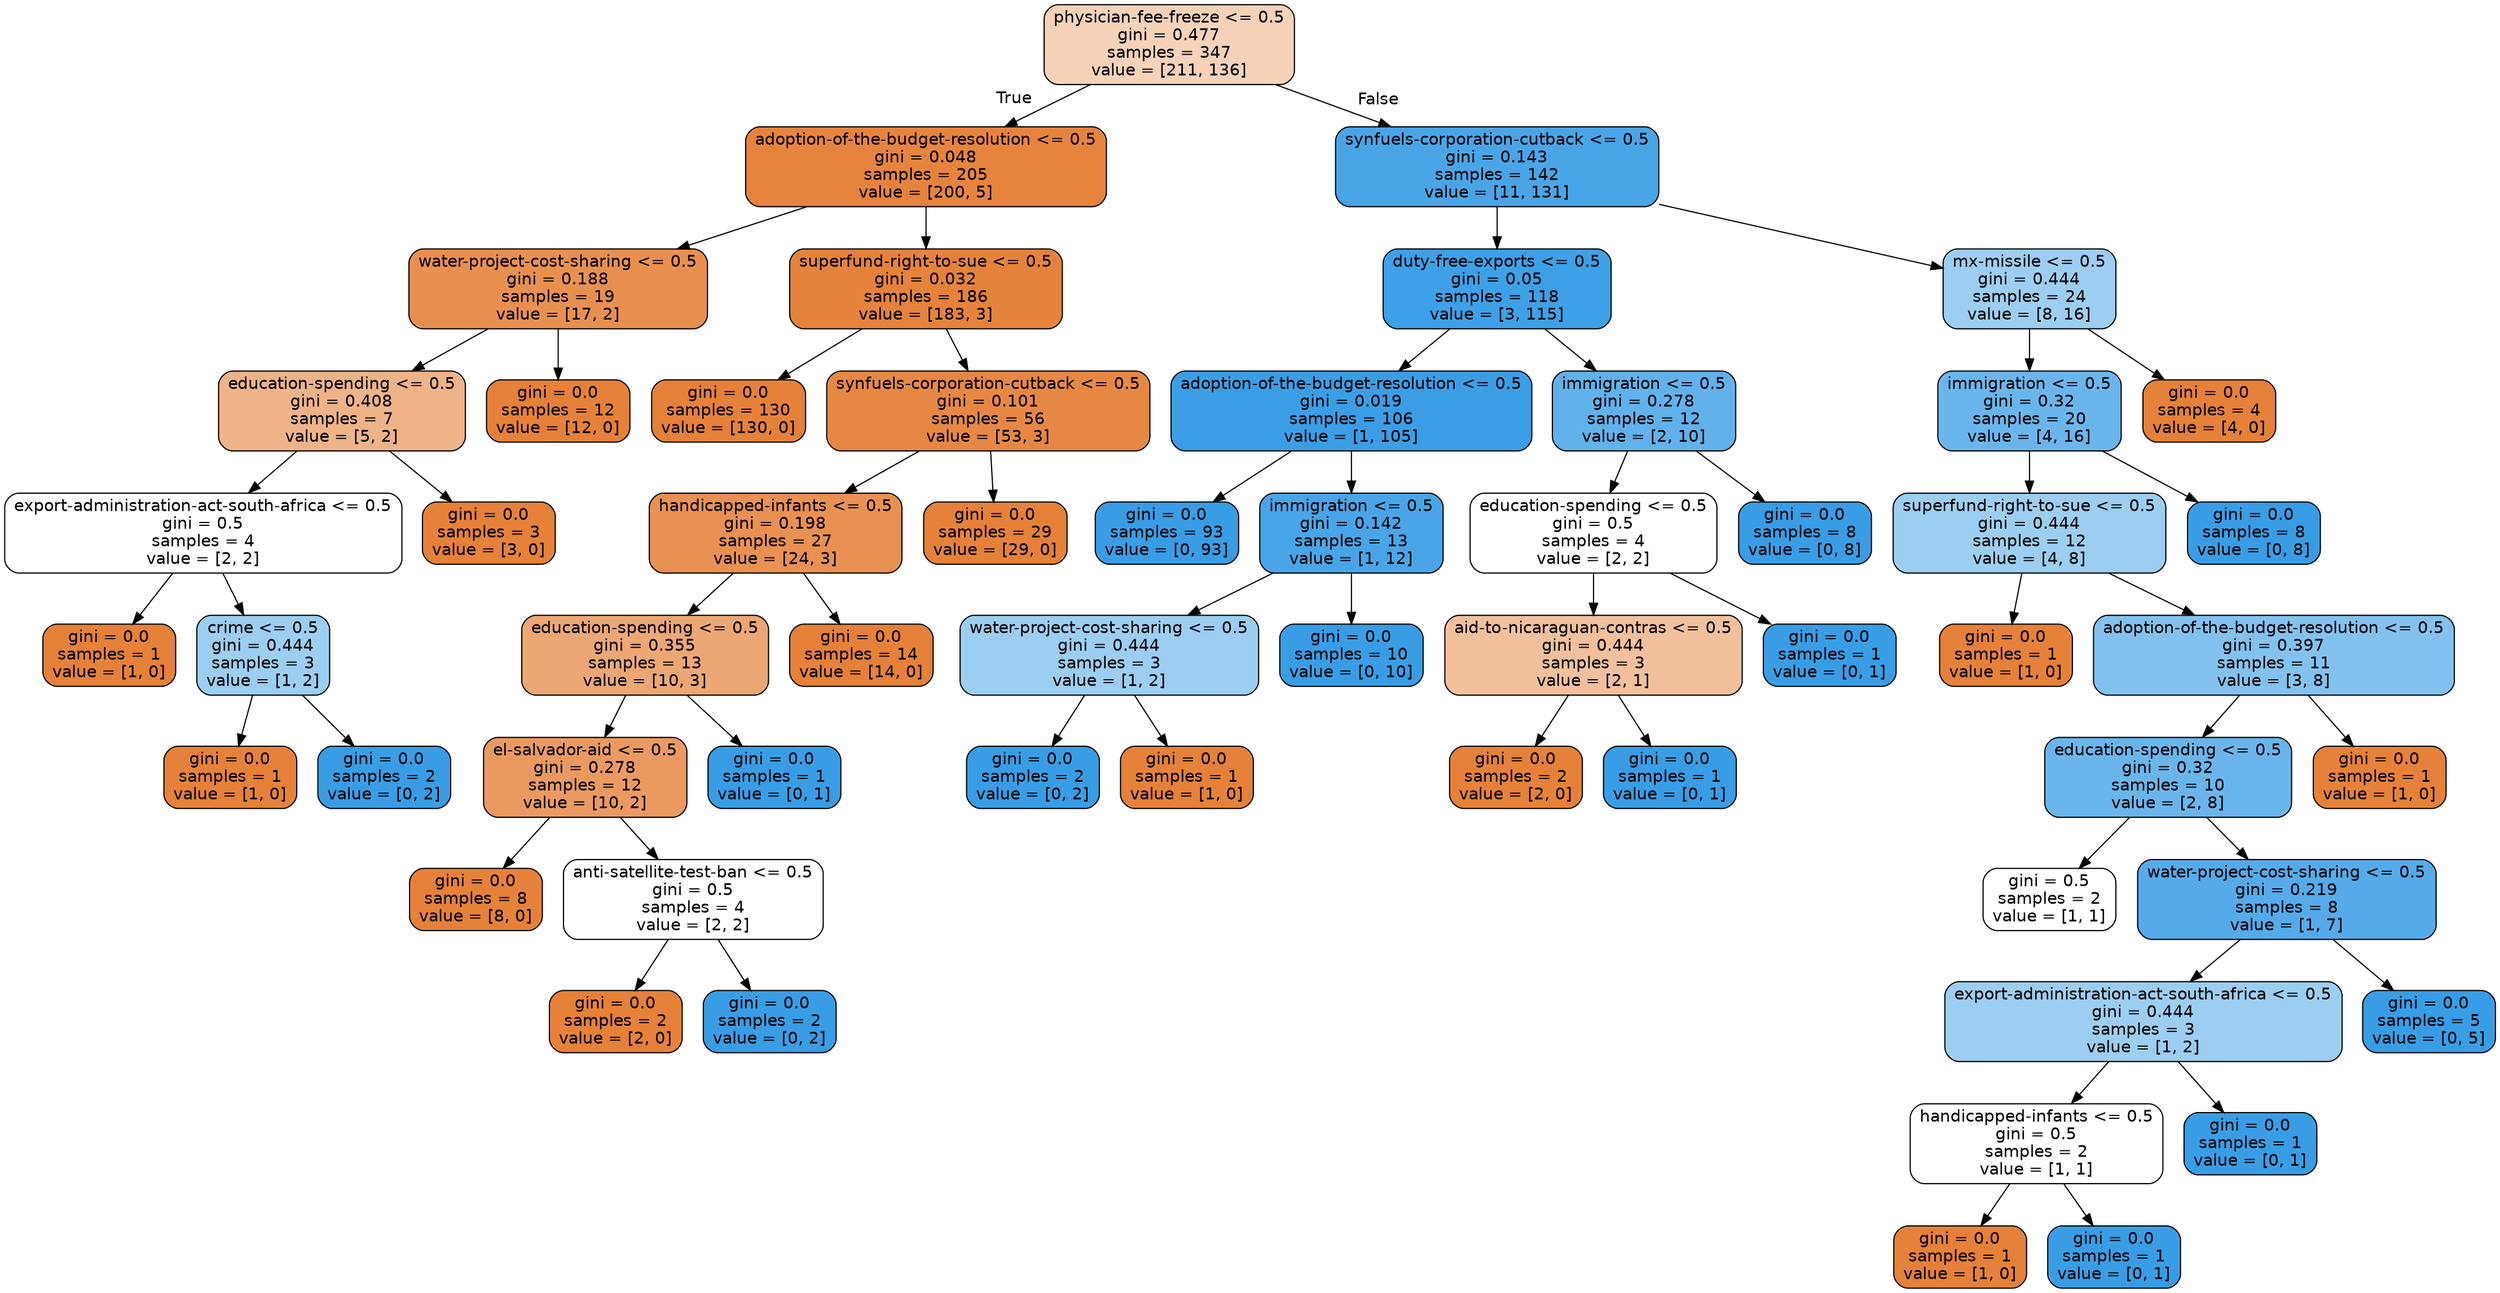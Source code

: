 digraph Tree {
node [shape=box, style="filled, rounded", color="black", fontname="helvetica"] ;
edge [fontname="helvetica"] ;
0 [label="physician-fee-freeze <= 0.5\ngini = 0.477\nsamples = 347\nvalue = [211, 136]", fillcolor="#f6d2b9"] ;
1 [label="adoption-of-the-budget-resolution <= 0.5\ngini = 0.048\nsamples = 205\nvalue = [200, 5]", fillcolor="#e6843e"] ;
0 -> 1 [labeldistance=2.5, labelangle=45, headlabel="True"] ;
2 [label="water-project-cost-sharing <= 0.5\ngini = 0.188\nsamples = 19\nvalue = [17, 2]", fillcolor="#e89050"] ;
1 -> 2 ;
3 [label="education-spending <= 0.5\ngini = 0.408\nsamples = 7\nvalue = [5, 2]", fillcolor="#efb388"] ;
2 -> 3 ;
4 [label="export-administration-act-south-africa <= 0.5\ngini = 0.5\nsamples = 4\nvalue = [2, 2]", fillcolor="#ffffff"] ;
3 -> 4 ;
5 [label="gini = 0.0\nsamples = 1\nvalue = [1, 0]", fillcolor="#e58139"] ;
4 -> 5 ;
6 [label="crime <= 0.5\ngini = 0.444\nsamples = 3\nvalue = [1, 2]", fillcolor="#9ccef2"] ;
4 -> 6 ;
7 [label="gini = 0.0\nsamples = 1\nvalue = [1, 0]", fillcolor="#e58139"] ;
6 -> 7 ;
8 [label="gini = 0.0\nsamples = 2\nvalue = [0, 2]", fillcolor="#399de5"] ;
6 -> 8 ;
9 [label="gini = 0.0\nsamples = 3\nvalue = [3, 0]", fillcolor="#e58139"] ;
3 -> 9 ;
10 [label="gini = 0.0\nsamples = 12\nvalue = [12, 0]", fillcolor="#e58139"] ;
2 -> 10 ;
11 [label="superfund-right-to-sue <= 0.5\ngini = 0.032\nsamples = 186\nvalue = [183, 3]", fillcolor="#e5833c"] ;
1 -> 11 ;
12 [label="gini = 0.0\nsamples = 130\nvalue = [130, 0]", fillcolor="#e58139"] ;
11 -> 12 ;
13 [label="synfuels-corporation-cutback <= 0.5\ngini = 0.101\nsamples = 56\nvalue = [53, 3]", fillcolor="#e68844"] ;
11 -> 13 ;
14 [label="handicapped-infants <= 0.5\ngini = 0.198\nsamples = 27\nvalue = [24, 3]", fillcolor="#e89152"] ;
13 -> 14 ;
15 [label="education-spending <= 0.5\ngini = 0.355\nsamples = 13\nvalue = [10, 3]", fillcolor="#eda774"] ;
14 -> 15 ;
16 [label="el-salvador-aid <= 0.5\ngini = 0.278\nsamples = 12\nvalue = [10, 2]", fillcolor="#ea9a61"] ;
15 -> 16 ;
17 [label="gini = 0.0\nsamples = 8\nvalue = [8, 0]", fillcolor="#e58139"] ;
16 -> 17 ;
18 [label="anti-satellite-test-ban <= 0.5\ngini = 0.5\nsamples = 4\nvalue = [2, 2]", fillcolor="#ffffff"] ;
16 -> 18 ;
19 [label="gini = 0.0\nsamples = 2\nvalue = [2, 0]", fillcolor="#e58139"] ;
18 -> 19 ;
20 [label="gini = 0.0\nsamples = 2\nvalue = [0, 2]", fillcolor="#399de5"] ;
18 -> 20 ;
21 [label="gini = 0.0\nsamples = 1\nvalue = [0, 1]", fillcolor="#399de5"] ;
15 -> 21 ;
22 [label="gini = 0.0\nsamples = 14\nvalue = [14, 0]", fillcolor="#e58139"] ;
14 -> 22 ;
23 [label="gini = 0.0\nsamples = 29\nvalue = [29, 0]", fillcolor="#e58139"] ;
13 -> 23 ;
24 [label="synfuels-corporation-cutback <= 0.5\ngini = 0.143\nsamples = 142\nvalue = [11, 131]", fillcolor="#4aa5e7"] ;
0 -> 24 [labeldistance=2.5, labelangle=-45, headlabel="False"] ;
25 [label="duty-free-exports <= 0.5\ngini = 0.05\nsamples = 118\nvalue = [3, 115]", fillcolor="#3ea0e6"] ;
24 -> 25 ;
26 [label="adoption-of-the-budget-resolution <= 0.5\ngini = 0.019\nsamples = 106\nvalue = [1, 105]", fillcolor="#3b9ee5"] ;
25 -> 26 ;
27 [label="gini = 0.0\nsamples = 93\nvalue = [0, 93]", fillcolor="#399de5"] ;
26 -> 27 ;
28 [label="immigration <= 0.5\ngini = 0.142\nsamples = 13\nvalue = [1, 12]", fillcolor="#49a5e7"] ;
26 -> 28 ;
29 [label="water-project-cost-sharing <= 0.5\ngini = 0.444\nsamples = 3\nvalue = [1, 2]", fillcolor="#9ccef2"] ;
28 -> 29 ;
30 [label="gini = 0.0\nsamples = 2\nvalue = [0, 2]", fillcolor="#399de5"] ;
29 -> 30 ;
31 [label="gini = 0.0\nsamples = 1\nvalue = [1, 0]", fillcolor="#e58139"] ;
29 -> 31 ;
32 [label="gini = 0.0\nsamples = 10\nvalue = [0, 10]", fillcolor="#399de5"] ;
28 -> 32 ;
33 [label="immigration <= 0.5\ngini = 0.278\nsamples = 12\nvalue = [2, 10]", fillcolor="#61b1ea"] ;
25 -> 33 ;
34 [label="education-spending <= 0.5\ngini = 0.5\nsamples = 4\nvalue = [2, 2]", fillcolor="#ffffff"] ;
33 -> 34 ;
35 [label="aid-to-nicaraguan-contras <= 0.5\ngini = 0.444\nsamples = 3\nvalue = [2, 1]", fillcolor="#f2c09c"] ;
34 -> 35 ;
36 [label="gini = 0.0\nsamples = 2\nvalue = [2, 0]", fillcolor="#e58139"] ;
35 -> 36 ;
37 [label="gini = 0.0\nsamples = 1\nvalue = [0, 1]", fillcolor="#399de5"] ;
35 -> 37 ;
38 [label="gini = 0.0\nsamples = 1\nvalue = [0, 1]", fillcolor="#399de5"] ;
34 -> 38 ;
39 [label="gini = 0.0\nsamples = 8\nvalue = [0, 8]", fillcolor="#399de5"] ;
33 -> 39 ;
40 [label="mx-missile <= 0.5\ngini = 0.444\nsamples = 24\nvalue = [8, 16]", fillcolor="#9ccef2"] ;
24 -> 40 ;
41 [label="immigration <= 0.5\ngini = 0.32\nsamples = 20\nvalue = [4, 16]", fillcolor="#6ab6ec"] ;
40 -> 41 ;
42 [label="superfund-right-to-sue <= 0.5\ngini = 0.444\nsamples = 12\nvalue = [4, 8]", fillcolor="#9ccef2"] ;
41 -> 42 ;
43 [label="gini = 0.0\nsamples = 1\nvalue = [1, 0]", fillcolor="#e58139"] ;
42 -> 43 ;
44 [label="adoption-of-the-budget-resolution <= 0.5\ngini = 0.397\nsamples = 11\nvalue = [3, 8]", fillcolor="#83c2ef"] ;
42 -> 44 ;
45 [label="education-spending <= 0.5\ngini = 0.32\nsamples = 10\nvalue = [2, 8]", fillcolor="#6ab6ec"] ;
44 -> 45 ;
46 [label="gini = 0.5\nsamples = 2\nvalue = [1, 1]", fillcolor="#ffffff"] ;
45 -> 46 ;
47 [label="water-project-cost-sharing <= 0.5\ngini = 0.219\nsamples = 8\nvalue = [1, 7]", fillcolor="#55abe9"] ;
45 -> 47 ;
48 [label="export-administration-act-south-africa <= 0.5\ngini = 0.444\nsamples = 3\nvalue = [1, 2]", fillcolor="#9ccef2"] ;
47 -> 48 ;
49 [label="handicapped-infants <= 0.5\ngini = 0.5\nsamples = 2\nvalue = [1, 1]", fillcolor="#ffffff"] ;
48 -> 49 ;
50 [label="gini = 0.0\nsamples = 1\nvalue = [1, 0]", fillcolor="#e58139"] ;
49 -> 50 ;
51 [label="gini = 0.0\nsamples = 1\nvalue = [0, 1]", fillcolor="#399de5"] ;
49 -> 51 ;
52 [label="gini = 0.0\nsamples = 1\nvalue = [0, 1]", fillcolor="#399de5"] ;
48 -> 52 ;
53 [label="gini = 0.0\nsamples = 5\nvalue = [0, 5]", fillcolor="#399de5"] ;
47 -> 53 ;
54 [label="gini = 0.0\nsamples = 1\nvalue = [1, 0]", fillcolor="#e58139"] ;
44 -> 54 ;
55 [label="gini = 0.0\nsamples = 8\nvalue = [0, 8]", fillcolor="#399de5"] ;
41 -> 55 ;
56 [label="gini = 0.0\nsamples = 4\nvalue = [4, 0]", fillcolor="#e58139"] ;
40 -> 56 ;
}